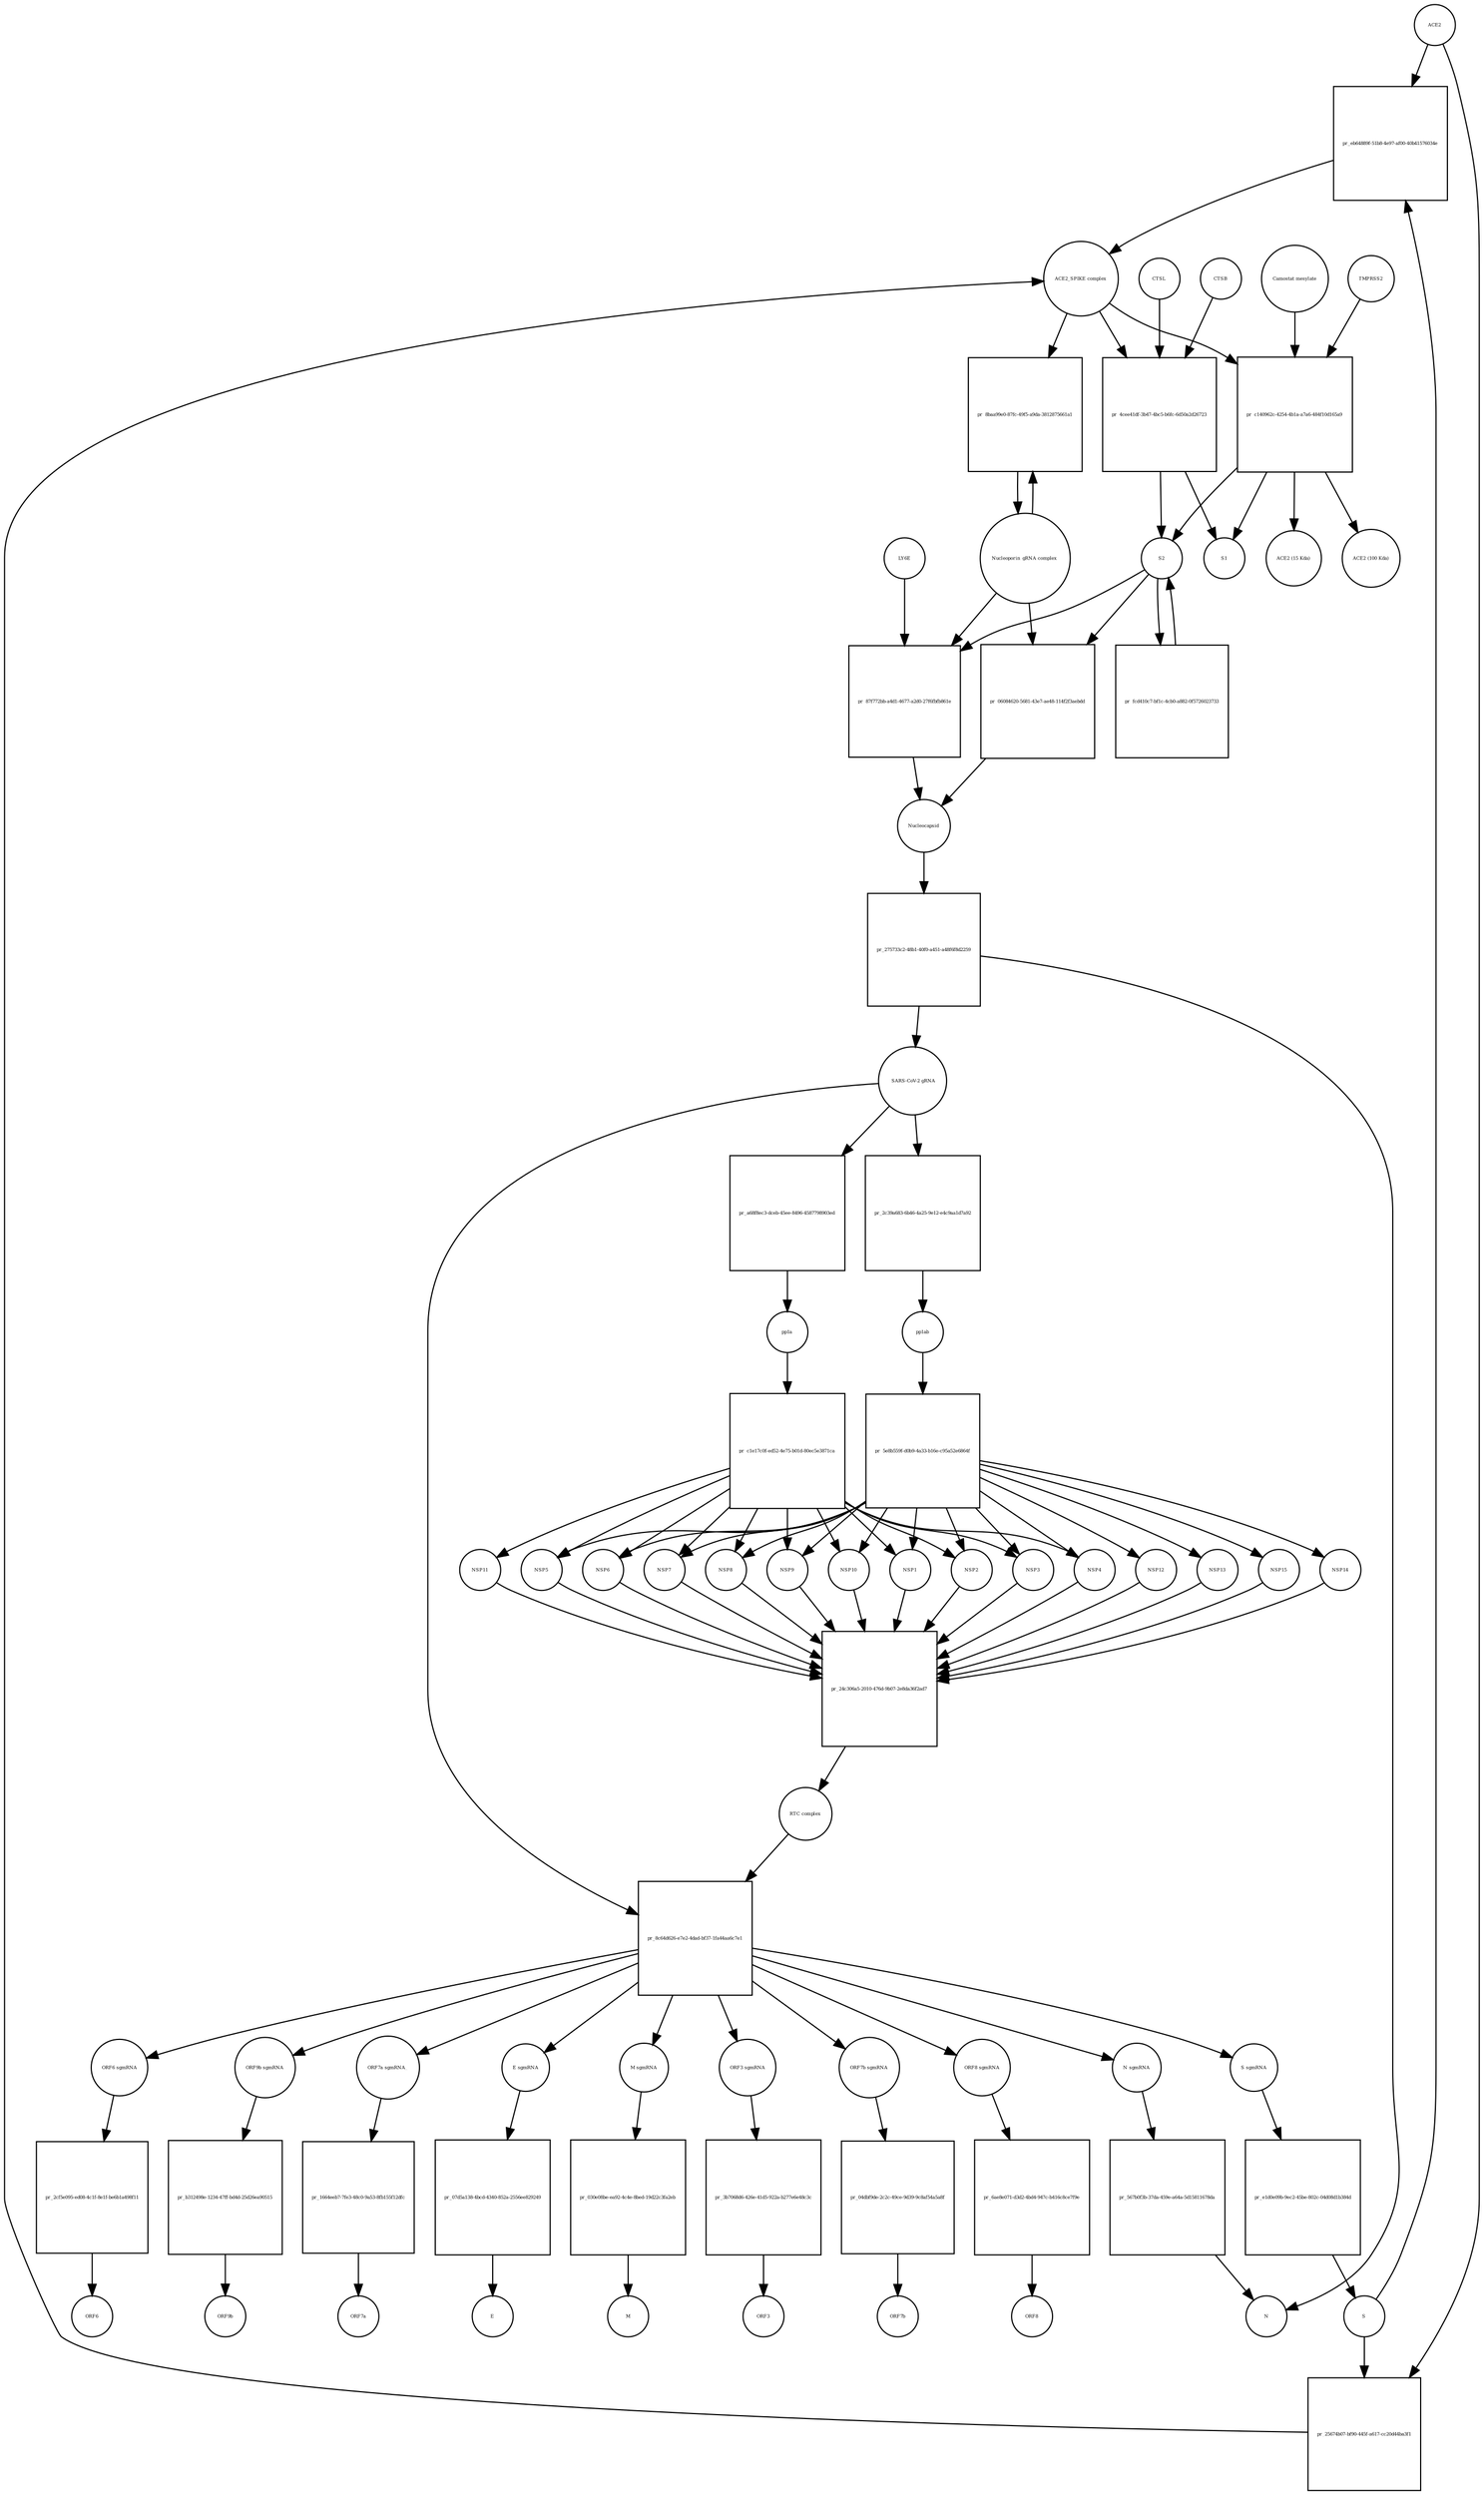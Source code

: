 strict digraph  {
ACE2 [annotation="", bipartite=0, cls=macromolecule, fontsize=4, label=ACE2, shape=circle];
"pr_eb64889f-51b8-4e97-af00-40b41576034e" [annotation="", bipartite=1, cls=process, fontsize=4, label="pr_eb64889f-51b8-4e97-af00-40b41576034e", shape=square];
"ACE2_SPIKE complex" [annotation="", bipartite=0, cls=complex, fontsize=4, label="ACE2_SPIKE complex", shape=circle];
S [annotation="", bipartite=0, cls=macromolecule, fontsize=4, label=S, shape=circle];
"Nucleoporin_gRNA complex " [annotation="", bipartite=0, cls=complex, fontsize=4, label="Nucleoporin_gRNA complex ", shape=circle];
"pr_8baa99e0-87fc-49f5-a9da-3812875661a1" [annotation="", bipartite=1, cls=process, fontsize=4, label="pr_8baa99e0-87fc-49f5-a9da-3812875661a1", shape=square];
"pr_4cee41df-3b47-4bc5-b6fc-6d50a2d26723" [annotation="", bipartite=1, cls=process, fontsize=4, label="pr_4cee41df-3b47-4bc5-b6fc-6d50a2d26723", shape=square];
S2 [annotation="", bipartite=0, cls=macromolecule, fontsize=4, label=S2, shape=circle];
CTSB [annotation="", bipartite=0, cls=macromolecule, fontsize=4, label=CTSB, shape=circle];
CTSL [annotation="", bipartite=0, cls=macromolecule, fontsize=4, label=CTSL, shape=circle];
S1 [annotation="", bipartite=0, cls=macromolecule, fontsize=4, label=S1, shape=circle];
"pr_c140962c-4254-4b1a-a7a6-484f10d165a9" [annotation="", bipartite=1, cls=process, fontsize=4, label="pr_c140962c-4254-4b1a-a7a6-484f10d165a9", shape=square];
TMPRSS2 [annotation="", bipartite=0, cls=macromolecule, fontsize=4, label=TMPRSS2, shape=circle];
"Camostat mesylate" [annotation="urn_miriam_pubchem.compound_2536", bipartite=0, cls="simple chemical", fontsize=4, label="Camostat mesylate", shape=circle];
"ACE2 (15 Kda)" [annotation="", bipartite=0, cls=macromolecule, fontsize=4, label="ACE2 (15 Kda)", shape=circle];
"ACE2 (100 Kda)" [annotation="", bipartite=0, cls=macromolecule, fontsize=4, label="ACE2 (100 Kda)", shape=circle];
"pr_25674b07-bf90-445f-a617-cc20d44ba3f1" [annotation="", bipartite=1, cls=process, fontsize=4, label="pr_25674b07-bf90-445f-a617-cc20d44ba3f1", shape=square];
"pr_87f772bb-a4d1-4677-a2d0-27f6fbfb861e" [annotation="", bipartite=1, cls=process, fontsize=4, label="pr_87f772bb-a4d1-4677-a2d0-27f6fbfb861e", shape=square];
Nucleocapsid [annotation="", bipartite=0, cls=complex, fontsize=4, label=Nucleocapsid, shape=circle];
LY6E [annotation="", bipartite=0, cls=macromolecule, fontsize=4, label=LY6E, shape=circle];
"pr_fcd410c7-bf1c-4cb0-a882-0f5726023733" [annotation="", bipartite=1, cls=process, fontsize=4, label="pr_fcd410c7-bf1c-4cb0-a882-0f5726023733", shape=square];
"pr_06084620-5681-43e7-ae48-114f2f3aebdd" [annotation="", bipartite=1, cls=process, fontsize=4, label="pr_06084620-5681-43e7-ae48-114f2f3aebdd", shape=square];
" SARS-CoV-2 gRNA" [annotation="", bipartite=0, cls="nucleic acid feature", fontsize=4, label=" SARS-CoV-2 gRNA", shape=circle];
"pr_2c39a683-6b46-4a25-9e12-e4c9aa1d7a92" [annotation="", bipartite=1, cls=process, fontsize=4, label="pr_2c39a683-6b46-4a25-9e12-e4c9aa1d7a92", shape=square];
pp1ab [annotation="", bipartite=0, cls=macromolecule, fontsize=4, label=pp1ab, shape=circle];
"pr_275733c2-48b1-40f0-a451-a48f6f8d2259" [annotation="", bipartite=1, cls=process, fontsize=4, label="pr_275733c2-48b1-40f0-a451-a48f6f8d2259", shape=square];
N [annotation="", bipartite=0, cls=macromolecule, fontsize=4, label=N, shape=circle];
"pr_8c64d626-e7e2-4dad-bf37-1fa44aa6c7e1" [annotation="", bipartite=1, cls=process, fontsize=4, label="pr_8c64d626-e7e2-4dad-bf37-1fa44aa6c7e1", shape=square];
"ORF7a sgmRNA_" [annotation="", bipartite=0, cls="nucleic acid feature", fontsize=4, label="ORF7a sgmRNA_", shape=circle];
"RTC complex" [annotation="", bipartite=0, cls=complex, fontsize=4, label="RTC complex", shape=circle];
"S sgmRNA" [annotation="", bipartite=0, cls="nucleic acid feature", fontsize=4, label="S sgmRNA", shape=circle];
"E sgmRNA" [annotation="", bipartite=0, cls="nucleic acid feature", fontsize=4, label="E sgmRNA", shape=circle];
"M sgmRNA" [annotation="", bipartite=0, cls="nucleic acid feature", fontsize=4, label="M sgmRNA", shape=circle];
"ORF3 sgmRNA" [annotation="", bipartite=0, cls="nucleic acid feature", fontsize=4, label="ORF3 sgmRNA", shape=circle];
"ORF7b sgmRNA" [annotation="", bipartite=0, cls="nucleic acid feature", fontsize=4, label="ORF7b sgmRNA", shape=circle];
"ORF8 sgmRNA" [annotation="", bipartite=0, cls="nucleic acid feature", fontsize=4, label="ORF8 sgmRNA", shape=circle];
"ORF6 sgmRNA" [annotation="", bipartite=0, cls="nucleic acid feature", fontsize=4, label="ORF6 sgmRNA", shape=circle];
"ORF9b sgmRNA" [annotation="", bipartite=0, cls="nucleic acid feature", fontsize=4, label="ORF9b sgmRNA", shape=circle];
"N sgmRNA" [annotation="", bipartite=0, cls="nucleic acid feature", fontsize=4, label="N sgmRNA", shape=circle];
"pr_e1d0e09b-9ec2-45be-802c-04d08d1b384d" [annotation="", bipartite=1, cls=process, fontsize=4, label="pr_e1d0e09b-9ec2-45be-802c-04d08d1b384d", shape=square];
"pr_07d5a138-4bcd-4340-852a-2556ee829249" [annotation="", bipartite=1, cls=process, fontsize=4, label="pr_07d5a138-4bcd-4340-852a-2556ee829249", shape=square];
E [annotation="", bipartite=0, cls=macromolecule, fontsize=4, label=E, shape=circle];
"pr_030e08be-ea92-4c4e-8bed-19d22c3fa2eb" [annotation="", bipartite=1, cls=process, fontsize=4, label="pr_030e08be-ea92-4c4e-8bed-19d22c3fa2eb", shape=square];
M [annotation="", bipartite=0, cls=macromolecule, fontsize=4, label=M, shape=circle];
"pr_567b0f3b-37da-459e-a64a-5d15811678da" [annotation="", bipartite=1, cls=process, fontsize=4, label="pr_567b0f3b-37da-459e-a64a-5d15811678da", shape=square];
"pr_3b7068d6-426e-41d5-922a-b277e6e48c3c" [annotation="", bipartite=1, cls=process, fontsize=4, label="pr_3b7068d6-426e-41d5-922a-b277e6e48c3c", shape=square];
ORF3 [annotation="", bipartite=0, cls=macromolecule, fontsize=4, label=ORF3, shape=circle];
"pr_1664eeb7-7fe3-48c0-9a53-8fb155f12dfc" [annotation="", bipartite=1, cls=process, fontsize=4, label="pr_1664eeb7-7fe3-48c0-9a53-8fb155f12dfc", shape=square];
ORF7a [annotation="", bipartite=0, cls=macromolecule, fontsize=4, label=ORF7a, shape=circle];
"pr_04dbf9de-2c2c-49ce-9d39-9c8af54a5a8f" [annotation="", bipartite=1, cls=process, fontsize=4, label="pr_04dbf9de-2c2c-49ce-9d39-9c8af54a5a8f", shape=square];
ORF7b [annotation="", bipartite=0, cls=macromolecule, fontsize=4, label=ORF7b, shape=circle];
"pr_6ae8e071-d3d2-4bd4-947c-b416c8ce7f9e" [annotation="", bipartite=1, cls=process, fontsize=4, label="pr_6ae8e071-d3d2-4bd4-947c-b416c8ce7f9e", shape=square];
ORF8 [annotation="", bipartite=0, cls=macromolecule, fontsize=4, label=ORF8, shape=circle];
"pr_2cf5e095-ed08-4c1f-8e1f-be6b1a498f11" [annotation="", bipartite=1, cls=process, fontsize=4, label="pr_2cf5e095-ed08-4c1f-8e1f-be6b1a498f11", shape=square];
ORF6 [annotation="", bipartite=0, cls=macromolecule, fontsize=4, label=ORF6, shape=circle];
"pr_b312498e-1234-47ff-bd4d-25d26ea90515" [annotation="", bipartite=1, cls=process, fontsize=4, label="pr_b312498e-1234-47ff-bd4d-25d26ea90515", shape=square];
ORF9b [annotation="", bipartite=0, cls=macromolecule, fontsize=4, label=ORF9b, shape=circle];
"pr_5e8b559f-d0b9-4a33-b16e-c95a52e6864f" [annotation="", bipartite=1, cls=process, fontsize=4, label="pr_5e8b559f-d0b9-4a33-b16e-c95a52e6864f", shape=square];
NSP14 [annotation="", bipartite=0, cls=macromolecule, fontsize=4, label=NSP14, shape=circle];
NSP12 [annotation="", bipartite=0, cls=macromolecule, fontsize=4, label=NSP12, shape=circle];
NSP13 [annotation="", bipartite=0, cls=macromolecule, fontsize=4, label=NSP13, shape=circle];
NSP15 [annotation="", bipartite=0, cls=macromolecule, fontsize=4, label=NSP15, shape=circle];
NSP1 [annotation="", bipartite=0, cls=macromolecule, fontsize=4, label=NSP1, shape=circle];
NSP2 [annotation="", bipartite=0, cls=macromolecule, fontsize=4, label=NSP2, shape=circle];
NSP3 [annotation="", bipartite=0, cls=macromolecule, fontsize=4, label=NSP3, shape=circle];
NSP4 [annotation="", bipartite=0, cls=macromolecule, fontsize=4, label=NSP4, shape=circle];
NSP5 [annotation="", bipartite=0, cls=macromolecule, fontsize=4, label=NSP5, shape=circle];
NSP6 [annotation="", bipartite=0, cls=macromolecule, fontsize=4, label=NSP6, shape=circle];
NSP7 [annotation="", bipartite=0, cls=macromolecule, fontsize=4, label=NSP7, shape=circle];
NSP8 [annotation="", bipartite=0, cls=macromolecule, fontsize=4, label=NSP8, shape=circle];
NSP9 [annotation="", bipartite=0, cls=macromolecule, fontsize=4, label=NSP9, shape=circle];
NSP10 [annotation="", bipartite=0, cls=macromolecule, fontsize=4, label=NSP10, shape=circle];
"pr_24c306a5-2010-476d-9b07-2e8da36f2ad7" [annotation="", bipartite=1, cls=process, fontsize=4, label="pr_24c306a5-2010-476d-9b07-2e8da36f2ad7", shape=square];
NSP11 [annotation="", bipartite=0, cls=macromolecule, fontsize=4, label=NSP11, shape=circle];
pp1a [annotation="", bipartite=0, cls=macromolecule, fontsize=4, label=pp1a, shape=circle];
"pr_c1e17c0f-ed52-4e75-b01d-80ec5e3871ca" [annotation="", bipartite=1, cls=process, fontsize=4, label="pr_c1e17c0f-ed52-4e75-b01d-80ec5e3871ca", shape=square];
"pr_a68f8ec3-dceb-45ee-8496-4587798903ed" [annotation="", bipartite=1, cls=process, fontsize=4, label="pr_a68f8ec3-dceb-45ee-8496-4587798903ed", shape=square];
ACE2 -> "pr_eb64889f-51b8-4e97-af00-40b41576034e"  [annotation="", interaction_type=consumption];
ACE2 -> "pr_25674b07-bf90-445f-a617-cc20d44ba3f1"  [annotation="", interaction_type=consumption];
"pr_eb64889f-51b8-4e97-af00-40b41576034e" -> "ACE2_SPIKE complex"  [annotation="", interaction_type=production];
"ACE2_SPIKE complex" -> "pr_8baa99e0-87fc-49f5-a9da-3812875661a1"  [annotation="urn_miriam_pubmed_32142651|urn_miriam_pubmed_32094589", interaction_type=stimulation];
"ACE2_SPIKE complex" -> "pr_4cee41df-3b47-4bc5-b6fc-6d50a2d26723"  [annotation="", interaction_type=consumption];
"ACE2_SPIKE complex" -> "pr_c140962c-4254-4b1a-a7a6-484f10d165a9"  [annotation="", interaction_type=consumption];
S -> "pr_eb64889f-51b8-4e97-af00-40b41576034e"  [annotation="", interaction_type=consumption];
S -> "pr_25674b07-bf90-445f-a617-cc20d44ba3f1"  [annotation="", interaction_type=consumption];
"Nucleoporin_gRNA complex " -> "pr_8baa99e0-87fc-49f5-a9da-3812875661a1"  [annotation="", interaction_type=consumption];
"Nucleoporin_gRNA complex " -> "pr_87f772bb-a4d1-4677-a2d0-27f6fbfb861e"  [annotation="", interaction_type=consumption];
"Nucleoporin_gRNA complex " -> "pr_06084620-5681-43e7-ae48-114f2f3aebdd"  [annotation="", interaction_type=consumption];
"pr_8baa99e0-87fc-49f5-a9da-3812875661a1" -> "Nucleoporin_gRNA complex "  [annotation="", interaction_type=production];
"pr_4cee41df-3b47-4bc5-b6fc-6d50a2d26723" -> S2  [annotation="", interaction_type=production];
"pr_4cee41df-3b47-4bc5-b6fc-6d50a2d26723" -> S1  [annotation="", interaction_type=production];
S2 -> "pr_87f772bb-a4d1-4677-a2d0-27f6fbfb861e"  [annotation="urn_miriam_doi_10.1101%2F2020.03.05.979260|urn_miriam_doi_10.1101%2F2020.04.02.021469", interaction_type=stimulation];
S2 -> "pr_fcd410c7-bf1c-4cb0-a882-0f5726023733"  [annotation="", interaction_type=consumption];
S2 -> "pr_06084620-5681-43e7-ae48-114f2f3aebdd"  [annotation="", interaction_type=stimulation];
CTSB -> "pr_4cee41df-3b47-4bc5-b6fc-6d50a2d26723"  [annotation=urn_miriam_pubmed_32142651, interaction_type=catalysis];
CTSL -> "pr_4cee41df-3b47-4bc5-b6fc-6d50a2d26723"  [annotation=urn_miriam_pubmed_32142651, interaction_type=catalysis];
"pr_c140962c-4254-4b1a-a7a6-484f10d165a9" -> S2  [annotation="", interaction_type=production];
"pr_c140962c-4254-4b1a-a7a6-484f10d165a9" -> S1  [annotation="", interaction_type=production];
"pr_c140962c-4254-4b1a-a7a6-484f10d165a9" -> "ACE2 (15 Kda)"  [annotation="", interaction_type=production];
"pr_c140962c-4254-4b1a-a7a6-484f10d165a9" -> "ACE2 (100 Kda)"  [annotation="", interaction_type=production];
TMPRSS2 -> "pr_c140962c-4254-4b1a-a7a6-484f10d165a9"  [annotation="urn_miriam_pubmed_32142651|urn_miriam_pubmed_32094589|urn_miriam_pubmed_24227843", interaction_type=catalysis];
"Camostat mesylate" -> "pr_c140962c-4254-4b1a-a7a6-484f10d165a9"  [annotation="urn_miriam_pubmed_32142651|urn_miriam_pubmed_32094589|urn_miriam_pubmed_24227843", interaction_type=inhibition];
"pr_25674b07-bf90-445f-a617-cc20d44ba3f1" -> "ACE2_SPIKE complex"  [annotation="", interaction_type=production];
"pr_87f772bb-a4d1-4677-a2d0-27f6fbfb861e" -> Nucleocapsid  [annotation="", interaction_type=production];
Nucleocapsid -> "pr_275733c2-48b1-40f0-a451-a48f6f8d2259"  [annotation="", interaction_type=consumption];
LY6E -> "pr_87f772bb-a4d1-4677-a2d0-27f6fbfb861e"  [annotation="urn_miriam_doi_10.1101%2F2020.03.05.979260|urn_miriam_doi_10.1101%2F2020.04.02.021469", interaction_type=inhibition];
"pr_fcd410c7-bf1c-4cb0-a882-0f5726023733" -> S2  [annotation="", interaction_type=production];
"pr_06084620-5681-43e7-ae48-114f2f3aebdd" -> Nucleocapsid  [annotation="", interaction_type=production];
" SARS-CoV-2 gRNA" -> "pr_2c39a683-6b46-4a25-9e12-e4c9aa1d7a92"  [annotation="", interaction_type=consumption];
" SARS-CoV-2 gRNA" -> "pr_8c64d626-e7e2-4dad-bf37-1fa44aa6c7e1"  [annotation="", interaction_type=consumption];
" SARS-CoV-2 gRNA" -> "pr_a68f8ec3-dceb-45ee-8496-4587798903ed"  [annotation="", interaction_type=consumption];
"pr_2c39a683-6b46-4a25-9e12-e4c9aa1d7a92" -> pp1ab  [annotation="", interaction_type=production];
pp1ab -> "pr_5e8b559f-d0b9-4a33-b16e-c95a52e6864f"  [annotation=urn_miriam_pubmed_31226023, interaction_type=catalysis];
"pr_275733c2-48b1-40f0-a451-a48f6f8d2259" -> " SARS-CoV-2 gRNA"  [annotation="", interaction_type=production];
"pr_275733c2-48b1-40f0-a451-a48f6f8d2259" -> N  [annotation="", interaction_type=production];
"pr_8c64d626-e7e2-4dad-bf37-1fa44aa6c7e1" -> "ORF7a sgmRNA_"  [annotation="", interaction_type=production];
"pr_8c64d626-e7e2-4dad-bf37-1fa44aa6c7e1" -> "S sgmRNA"  [annotation="", interaction_type=production];
"pr_8c64d626-e7e2-4dad-bf37-1fa44aa6c7e1" -> "E sgmRNA"  [annotation="", interaction_type=production];
"pr_8c64d626-e7e2-4dad-bf37-1fa44aa6c7e1" -> "M sgmRNA"  [annotation="", interaction_type=production];
"pr_8c64d626-e7e2-4dad-bf37-1fa44aa6c7e1" -> "ORF3 sgmRNA"  [annotation="", interaction_type=production];
"pr_8c64d626-e7e2-4dad-bf37-1fa44aa6c7e1" -> "ORF7b sgmRNA"  [annotation="", interaction_type=production];
"pr_8c64d626-e7e2-4dad-bf37-1fa44aa6c7e1" -> "ORF8 sgmRNA"  [annotation="", interaction_type=production];
"pr_8c64d626-e7e2-4dad-bf37-1fa44aa6c7e1" -> "ORF6 sgmRNA"  [annotation="", interaction_type=production];
"pr_8c64d626-e7e2-4dad-bf37-1fa44aa6c7e1" -> "ORF9b sgmRNA"  [annotation="", interaction_type=production];
"pr_8c64d626-e7e2-4dad-bf37-1fa44aa6c7e1" -> "N sgmRNA"  [annotation="", interaction_type=production];
"ORF7a sgmRNA_" -> "pr_1664eeb7-7fe3-48c0-9a53-8fb155f12dfc"  [annotation="", interaction_type=consumption];
"RTC complex" -> "pr_8c64d626-e7e2-4dad-bf37-1fa44aa6c7e1"  [annotation=urn_miriam_pubmed_31226023, interaction_type="necessary stimulation"];
"S sgmRNA" -> "pr_e1d0e09b-9ec2-45be-802c-04d08d1b384d"  [annotation="", interaction_type=consumption];
"E sgmRNA" -> "pr_07d5a138-4bcd-4340-852a-2556ee829249"  [annotation="", interaction_type=consumption];
"M sgmRNA" -> "pr_030e08be-ea92-4c4e-8bed-19d22c3fa2eb"  [annotation="", interaction_type=consumption];
"ORF3 sgmRNA" -> "pr_3b7068d6-426e-41d5-922a-b277e6e48c3c"  [annotation="", interaction_type=consumption];
"ORF7b sgmRNA" -> "pr_04dbf9de-2c2c-49ce-9d39-9c8af54a5a8f"  [annotation="", interaction_type=consumption];
"ORF8 sgmRNA" -> "pr_6ae8e071-d3d2-4bd4-947c-b416c8ce7f9e"  [annotation="", interaction_type=consumption];
"ORF6 sgmRNA" -> "pr_2cf5e095-ed08-4c1f-8e1f-be6b1a498f11"  [annotation="", interaction_type=consumption];
"ORF9b sgmRNA" -> "pr_b312498e-1234-47ff-bd4d-25d26ea90515"  [annotation="", interaction_type=consumption];
"N sgmRNA" -> "pr_567b0f3b-37da-459e-a64a-5d15811678da"  [annotation="", interaction_type=consumption];
"pr_e1d0e09b-9ec2-45be-802c-04d08d1b384d" -> S  [annotation="", interaction_type=production];
"pr_07d5a138-4bcd-4340-852a-2556ee829249" -> E  [annotation="", interaction_type=production];
"pr_030e08be-ea92-4c4e-8bed-19d22c3fa2eb" -> M  [annotation="", interaction_type=production];
"pr_567b0f3b-37da-459e-a64a-5d15811678da" -> N  [annotation="", interaction_type=production];
"pr_3b7068d6-426e-41d5-922a-b277e6e48c3c" -> ORF3  [annotation="", interaction_type=production];
"pr_1664eeb7-7fe3-48c0-9a53-8fb155f12dfc" -> ORF7a  [annotation="", interaction_type=production];
"pr_04dbf9de-2c2c-49ce-9d39-9c8af54a5a8f" -> ORF7b  [annotation="", interaction_type=production];
"pr_6ae8e071-d3d2-4bd4-947c-b416c8ce7f9e" -> ORF8  [annotation="", interaction_type=production];
"pr_2cf5e095-ed08-4c1f-8e1f-be6b1a498f11" -> ORF6  [annotation="", interaction_type=production];
"pr_b312498e-1234-47ff-bd4d-25d26ea90515" -> ORF9b  [annotation="", interaction_type=production];
"pr_5e8b559f-d0b9-4a33-b16e-c95a52e6864f" -> NSP14  [annotation="", interaction_type=production];
"pr_5e8b559f-d0b9-4a33-b16e-c95a52e6864f" -> NSP12  [annotation="", interaction_type=production];
"pr_5e8b559f-d0b9-4a33-b16e-c95a52e6864f" -> NSP13  [annotation="", interaction_type=production];
"pr_5e8b559f-d0b9-4a33-b16e-c95a52e6864f" -> NSP15  [annotation="", interaction_type=production];
"pr_5e8b559f-d0b9-4a33-b16e-c95a52e6864f" -> NSP1  [annotation="", interaction_type=production];
"pr_5e8b559f-d0b9-4a33-b16e-c95a52e6864f" -> NSP2  [annotation="", interaction_type=production];
"pr_5e8b559f-d0b9-4a33-b16e-c95a52e6864f" -> NSP3  [annotation="", interaction_type=production];
"pr_5e8b559f-d0b9-4a33-b16e-c95a52e6864f" -> NSP4  [annotation="", interaction_type=production];
"pr_5e8b559f-d0b9-4a33-b16e-c95a52e6864f" -> NSP5  [annotation="", interaction_type=production];
"pr_5e8b559f-d0b9-4a33-b16e-c95a52e6864f" -> NSP6  [annotation="", interaction_type=production];
"pr_5e8b559f-d0b9-4a33-b16e-c95a52e6864f" -> NSP7  [annotation="", interaction_type=production];
"pr_5e8b559f-d0b9-4a33-b16e-c95a52e6864f" -> NSP8  [annotation="", interaction_type=production];
"pr_5e8b559f-d0b9-4a33-b16e-c95a52e6864f" -> NSP9  [annotation="", interaction_type=production];
"pr_5e8b559f-d0b9-4a33-b16e-c95a52e6864f" -> NSP10  [annotation="", interaction_type=production];
NSP14 -> "pr_24c306a5-2010-476d-9b07-2e8da36f2ad7"  [annotation="", interaction_type=consumption];
NSP12 -> "pr_24c306a5-2010-476d-9b07-2e8da36f2ad7"  [annotation="", interaction_type=consumption];
NSP13 -> "pr_24c306a5-2010-476d-9b07-2e8da36f2ad7"  [annotation="", interaction_type=consumption];
NSP15 -> "pr_24c306a5-2010-476d-9b07-2e8da36f2ad7"  [annotation="", interaction_type=consumption];
NSP1 -> "pr_24c306a5-2010-476d-9b07-2e8da36f2ad7"  [annotation="", interaction_type=consumption];
NSP2 -> "pr_24c306a5-2010-476d-9b07-2e8da36f2ad7"  [annotation="", interaction_type=consumption];
NSP3 -> "pr_24c306a5-2010-476d-9b07-2e8da36f2ad7"  [annotation="", interaction_type=consumption];
NSP4 -> "pr_24c306a5-2010-476d-9b07-2e8da36f2ad7"  [annotation="", interaction_type=consumption];
NSP5 -> "pr_24c306a5-2010-476d-9b07-2e8da36f2ad7"  [annotation="", interaction_type=consumption];
NSP6 -> "pr_24c306a5-2010-476d-9b07-2e8da36f2ad7"  [annotation="", interaction_type=consumption];
NSP7 -> "pr_24c306a5-2010-476d-9b07-2e8da36f2ad7"  [annotation="", interaction_type=consumption];
NSP8 -> "pr_24c306a5-2010-476d-9b07-2e8da36f2ad7"  [annotation="", interaction_type=consumption];
NSP9 -> "pr_24c306a5-2010-476d-9b07-2e8da36f2ad7"  [annotation="", interaction_type=consumption];
NSP10 -> "pr_24c306a5-2010-476d-9b07-2e8da36f2ad7"  [annotation="", interaction_type=consumption];
"pr_24c306a5-2010-476d-9b07-2e8da36f2ad7" -> "RTC complex"  [annotation="", interaction_type=production];
NSP11 -> "pr_24c306a5-2010-476d-9b07-2e8da36f2ad7"  [annotation="", interaction_type=consumption];
pp1a -> "pr_c1e17c0f-ed52-4e75-b01d-80ec5e3871ca"  [annotation=urn_miriam_pubmed_31226023, interaction_type=catalysis];
"pr_c1e17c0f-ed52-4e75-b01d-80ec5e3871ca" -> NSP6  [annotation="", interaction_type=production];
"pr_c1e17c0f-ed52-4e75-b01d-80ec5e3871ca" -> NSP1  [annotation="", interaction_type=production];
"pr_c1e17c0f-ed52-4e75-b01d-80ec5e3871ca" -> NSP2  [annotation="", interaction_type=production];
"pr_c1e17c0f-ed52-4e75-b01d-80ec5e3871ca" -> NSP3  [annotation="", interaction_type=production];
"pr_c1e17c0f-ed52-4e75-b01d-80ec5e3871ca" -> NSP4  [annotation="", interaction_type=production];
"pr_c1e17c0f-ed52-4e75-b01d-80ec5e3871ca" -> NSP5  [annotation="", interaction_type=production];
"pr_c1e17c0f-ed52-4e75-b01d-80ec5e3871ca" -> NSP7  [annotation="", interaction_type=production];
"pr_c1e17c0f-ed52-4e75-b01d-80ec5e3871ca" -> NSP8  [annotation="", interaction_type=production];
"pr_c1e17c0f-ed52-4e75-b01d-80ec5e3871ca" -> NSP9  [annotation="", interaction_type=production];
"pr_c1e17c0f-ed52-4e75-b01d-80ec5e3871ca" -> NSP10  [annotation="", interaction_type=production];
"pr_c1e17c0f-ed52-4e75-b01d-80ec5e3871ca" -> NSP11  [annotation="", interaction_type=production];
"pr_a68f8ec3-dceb-45ee-8496-4587798903ed" -> pp1a  [annotation="", interaction_type=production];
}
